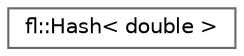digraph "Graphical Class Hierarchy"
{
 // INTERACTIVE_SVG=YES
 // LATEX_PDF_SIZE
  bgcolor="transparent";
  edge [fontname=Helvetica,fontsize=10,labelfontname=Helvetica,labelfontsize=10];
  node [fontname=Helvetica,fontsize=10,shape=box,height=0.2,width=0.4];
  rankdir="LR";
  Node0 [id="Node000000",label="fl::Hash\< double \>",height=0.2,width=0.4,color="grey40", fillcolor="white", style="filled",URL="$d0/d6e/structfl_1_1_hash_3_01double_01_4.html",tooltip=" "];
}
